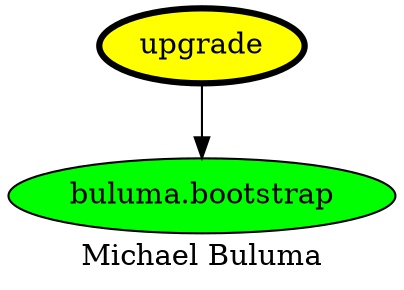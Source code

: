 digraph PhiloDilemma {
  label = "Michael Buluma" ;
  overlap=false
  {
    "upgrade" [fillcolor=yellow style=filled penwidth=3]
    "buluma.bootstrap" [fillcolor=green style=filled]
  }
  "upgrade" -> "buluma.bootstrap"
}
